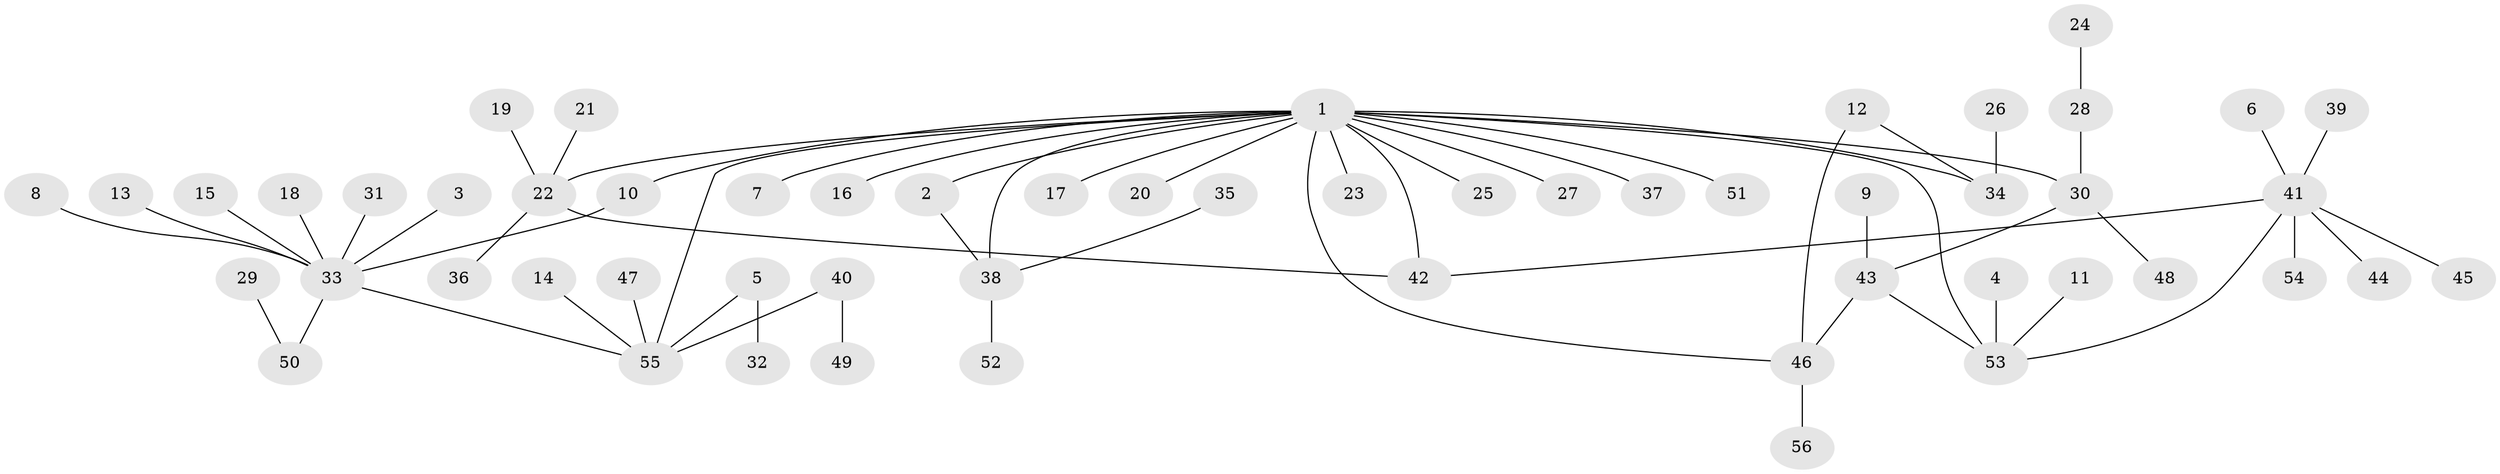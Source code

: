 // original degree distribution, {16: 0.009259259259259259, 7: 0.027777777777777776, 5: 0.037037037037037035, 9: 0.009259259259259259, 1: 0.5833333333333334, 11: 0.009259259259259259, 2: 0.18518518518518517, 3: 0.1111111111111111, 4: 0.018518518518518517, 6: 0.009259259259259259}
// Generated by graph-tools (version 1.1) at 2025/25/03/09/25 03:25:54]
// undirected, 56 vertices, 62 edges
graph export_dot {
graph [start="1"]
  node [color=gray90,style=filled];
  1;
  2;
  3;
  4;
  5;
  6;
  7;
  8;
  9;
  10;
  11;
  12;
  13;
  14;
  15;
  16;
  17;
  18;
  19;
  20;
  21;
  22;
  23;
  24;
  25;
  26;
  27;
  28;
  29;
  30;
  31;
  32;
  33;
  34;
  35;
  36;
  37;
  38;
  39;
  40;
  41;
  42;
  43;
  44;
  45;
  46;
  47;
  48;
  49;
  50;
  51;
  52;
  53;
  54;
  55;
  56;
  1 -- 2 [weight=1.0];
  1 -- 7 [weight=1.0];
  1 -- 10 [weight=1.0];
  1 -- 16 [weight=1.0];
  1 -- 17 [weight=1.0];
  1 -- 20 [weight=1.0];
  1 -- 22 [weight=1.0];
  1 -- 23 [weight=1.0];
  1 -- 25 [weight=1.0];
  1 -- 27 [weight=1.0];
  1 -- 30 [weight=2.0];
  1 -- 34 [weight=1.0];
  1 -- 37 [weight=1.0];
  1 -- 38 [weight=1.0];
  1 -- 42 [weight=1.0];
  1 -- 46 [weight=1.0];
  1 -- 51 [weight=1.0];
  1 -- 53 [weight=1.0];
  1 -- 55 [weight=1.0];
  2 -- 38 [weight=1.0];
  3 -- 33 [weight=1.0];
  4 -- 53 [weight=1.0];
  5 -- 32 [weight=1.0];
  5 -- 55 [weight=1.0];
  6 -- 41 [weight=1.0];
  8 -- 33 [weight=1.0];
  9 -- 43 [weight=1.0];
  10 -- 33 [weight=1.0];
  11 -- 53 [weight=1.0];
  12 -- 34 [weight=1.0];
  12 -- 46 [weight=1.0];
  13 -- 33 [weight=1.0];
  14 -- 55 [weight=1.0];
  15 -- 33 [weight=1.0];
  18 -- 33 [weight=1.0];
  19 -- 22 [weight=1.0];
  21 -- 22 [weight=1.0];
  22 -- 36 [weight=1.0];
  22 -- 42 [weight=1.0];
  24 -- 28 [weight=1.0];
  26 -- 34 [weight=1.0];
  28 -- 30 [weight=1.0];
  29 -- 50 [weight=1.0];
  30 -- 43 [weight=1.0];
  30 -- 48 [weight=1.0];
  31 -- 33 [weight=1.0];
  33 -- 50 [weight=1.0];
  33 -- 55 [weight=1.0];
  35 -- 38 [weight=1.0];
  38 -- 52 [weight=1.0];
  39 -- 41 [weight=1.0];
  40 -- 49 [weight=1.0];
  40 -- 55 [weight=1.0];
  41 -- 42 [weight=1.0];
  41 -- 44 [weight=1.0];
  41 -- 45 [weight=1.0];
  41 -- 53 [weight=1.0];
  41 -- 54 [weight=1.0];
  43 -- 46 [weight=1.0];
  43 -- 53 [weight=1.0];
  46 -- 56 [weight=1.0];
  47 -- 55 [weight=1.0];
}
